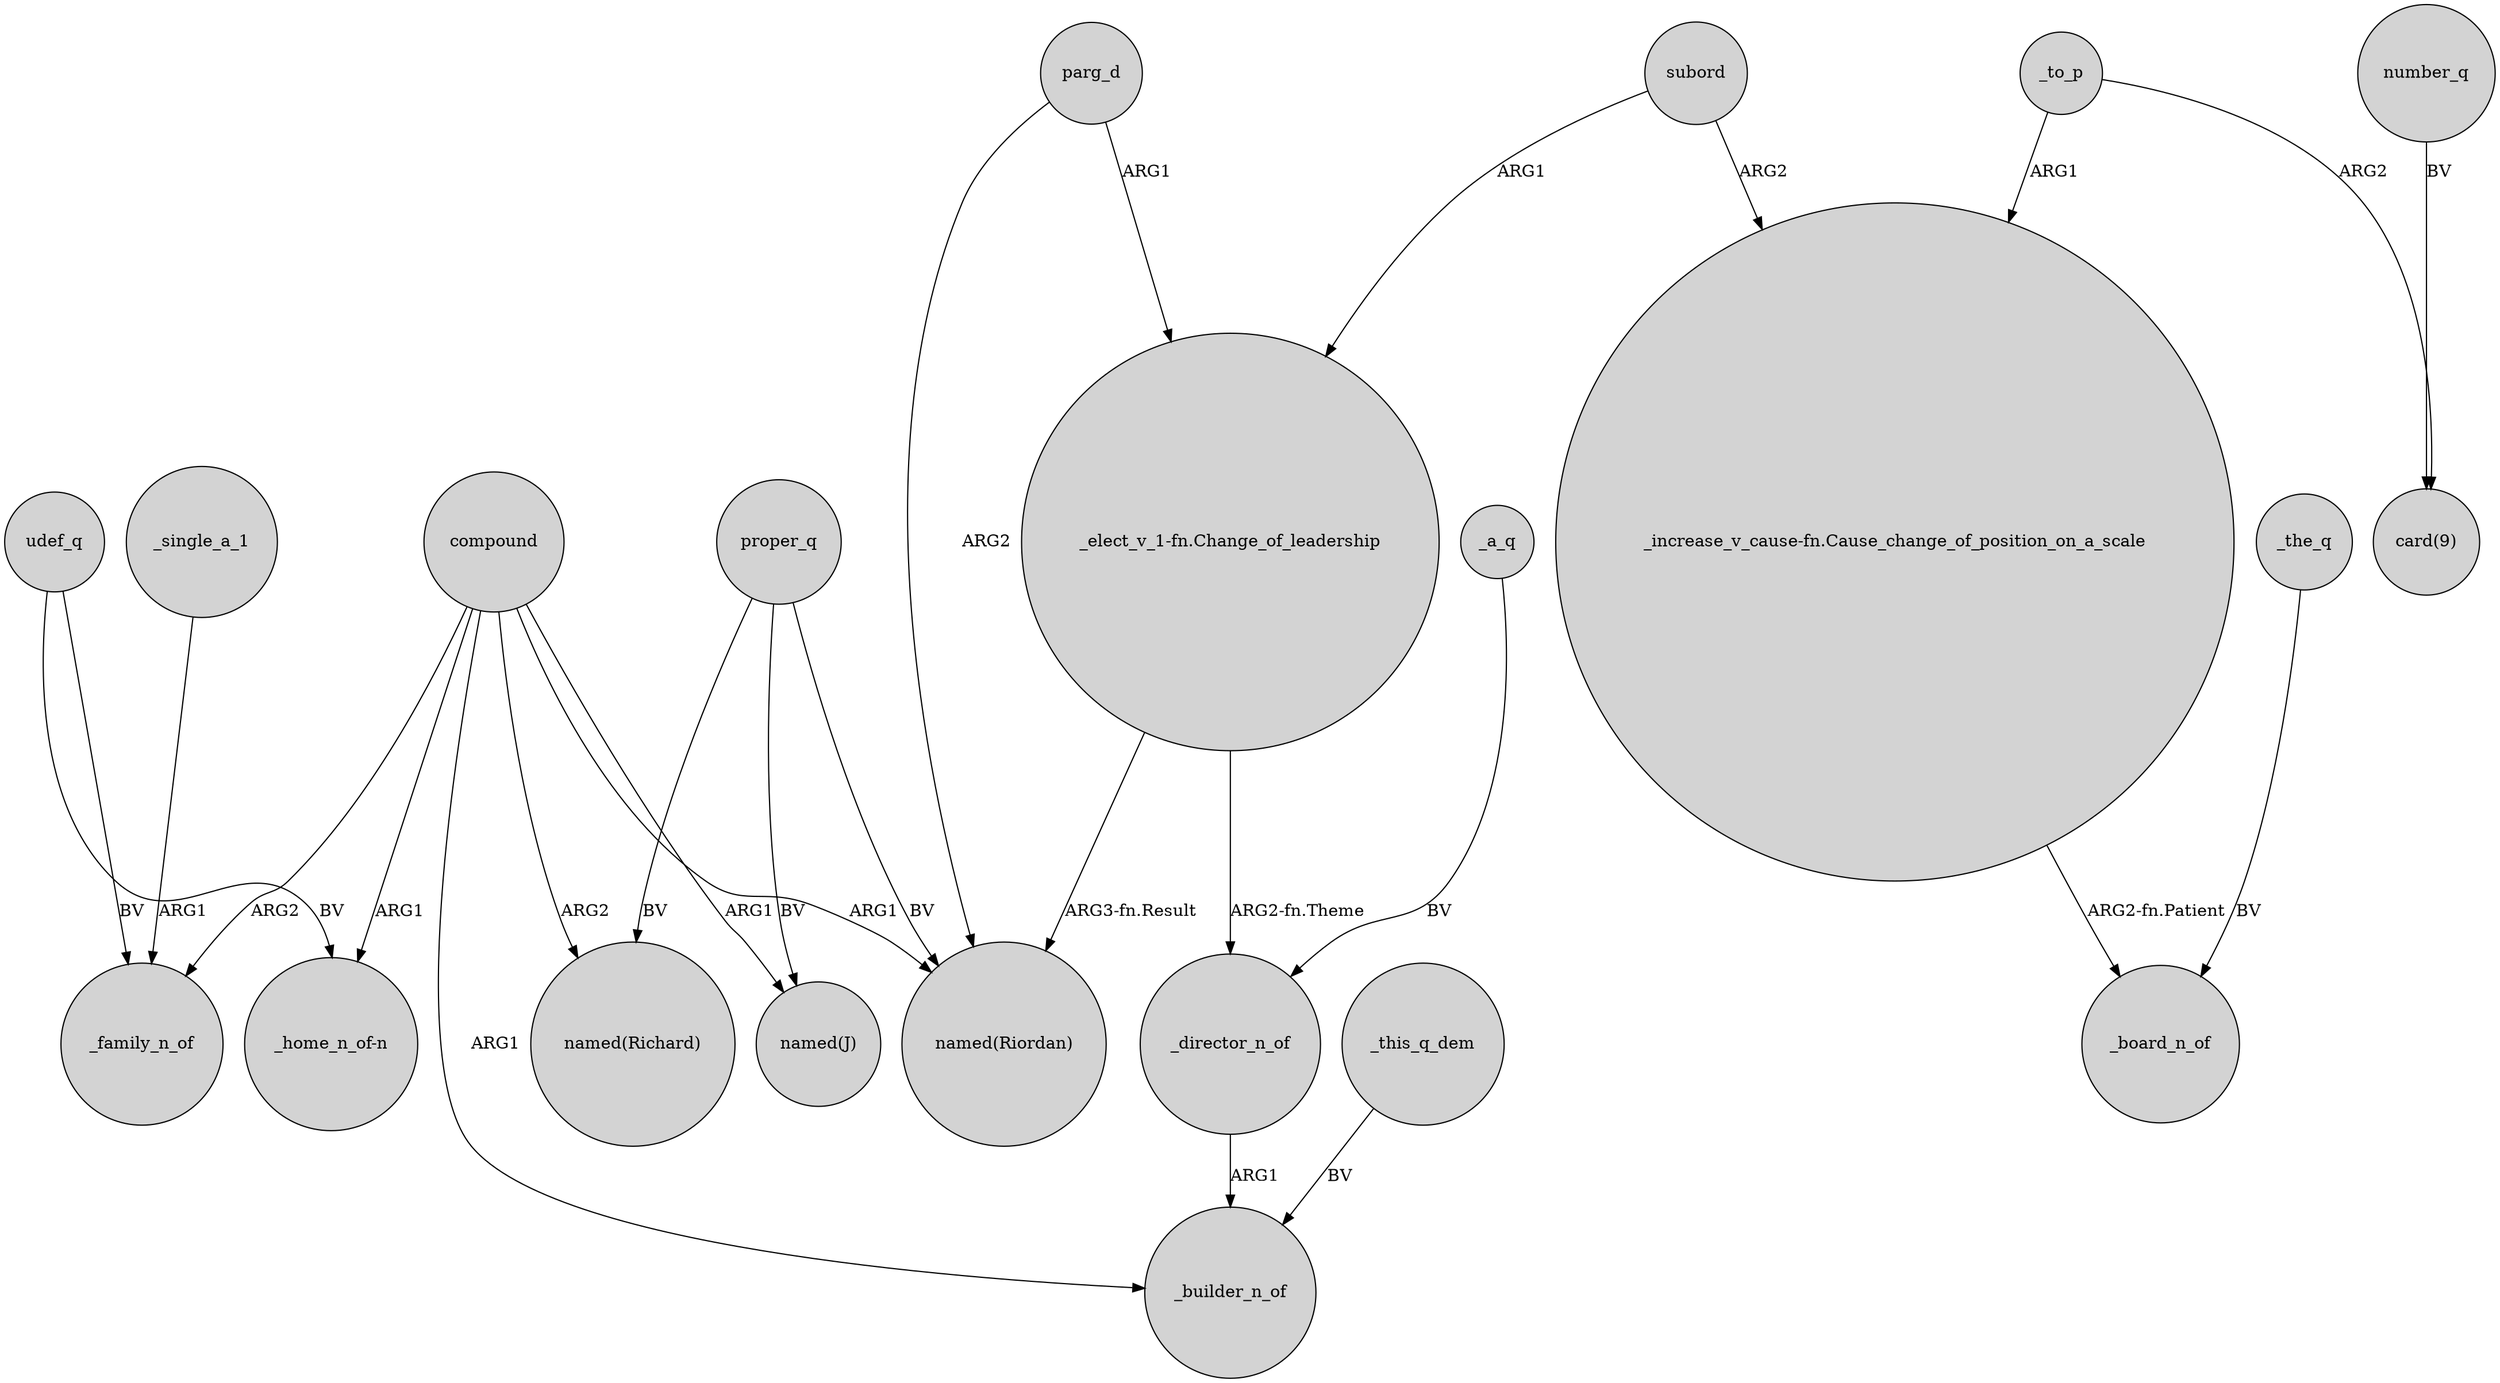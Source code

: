 digraph {
	node [shape=circle style=filled]
	"_elect_v_1-fn.Change_of_leadership" -> "named(Riordan)" [label="ARG3-fn.Result"]
	_single_a_1 -> _family_n_of [label=ARG1]
	"_increase_v_cause-fn.Cause_change_of_position_on_a_scale" -> _board_n_of [label="ARG2-fn.Patient"]
	_director_n_of -> _builder_n_of [label=ARG1]
	compound -> "named(Richard)" [label=ARG2]
	proper_q -> "named(Riordan)" [label=BV]
	proper_q -> "named(J)" [label=BV]
	compound -> _builder_n_of [label=ARG1]
	udef_q -> "_home_n_of-n" [label=BV]
	compound -> _family_n_of [label=ARG2]
	_to_p -> "_increase_v_cause-fn.Cause_change_of_position_on_a_scale" [label=ARG1]
	parg_d -> "_elect_v_1-fn.Change_of_leadership" [label=ARG1]
	proper_q -> "named(Richard)" [label=BV]
	_this_q_dem -> _builder_n_of [label=BV]
	parg_d -> "named(Riordan)" [label=ARG2]
	_the_q -> _board_n_of [label=BV]
	_a_q -> _director_n_of [label=BV]
	number_q -> "card(9)" [label=BV]
	compound -> "named(Riordan)" [label=ARG1]
	"_elect_v_1-fn.Change_of_leadership" -> _director_n_of [label="ARG2-fn.Theme"]
	_to_p -> "card(9)" [label=ARG2]
	subord -> "_elect_v_1-fn.Change_of_leadership" [label=ARG1]
	compound -> "_home_n_of-n" [label=ARG1]
	udef_q -> _family_n_of [label=BV]
	subord -> "_increase_v_cause-fn.Cause_change_of_position_on_a_scale" [label=ARG2]
	compound -> "named(J)" [label=ARG1]
}
